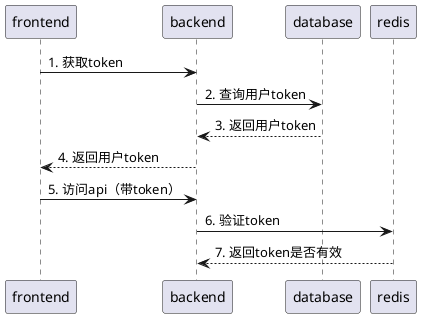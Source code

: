 @startuml
frontend -> backend : 1. 获取token
backend -> database : 2. 查询用户token
database --> backend : 3. 返回用户token
backend --> frontend : 4. 返回用户token
frontend -> backend : 5. 访问api（带token）
backend -> redis: 6. 验证token
redis --> backend : 7. 返回token是否有效



@enduml